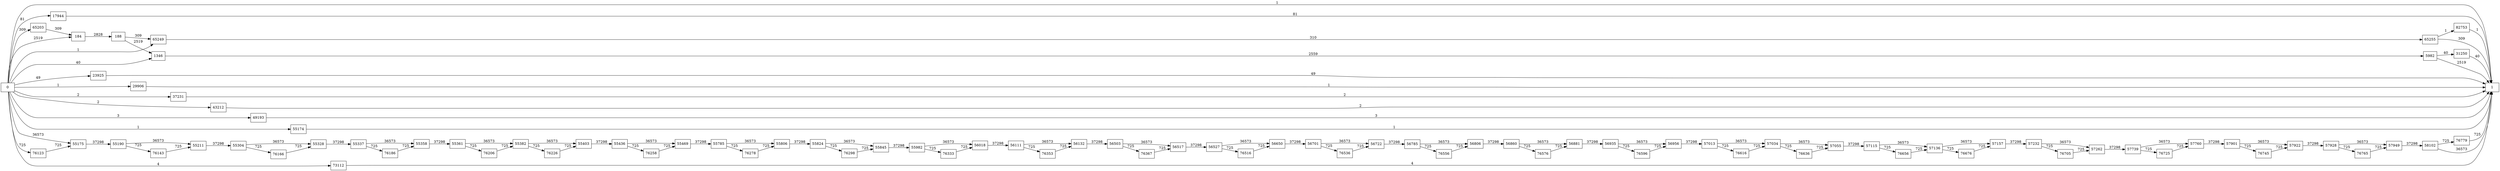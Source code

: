 digraph {
	graph [rankdir=LR]
	node [shape=rectangle]
	184 -> 188 [label=2828]
	188 -> 1346 [label=2519]
	188 -> 65249 [label=309]
	1346 -> 5982 [label=2559]
	5982 -> 1 [label=2519]
	5982 -> 31250 [label=40]
	17944 -> 1 [label=81]
	23925 -> 1 [label=49]
	29906 -> 1 [label=1]
	31250 -> 1 [label=40]
	37231 -> 1 [label=2]
	43212 -> 1 [label=2]
	49193 -> 1 [label=3]
	55174 -> 1 [label=1]
	55175 -> 55190 [label=37298]
	55190 -> 55211 [label=36573]
	55190 -> 76143 [label=725]
	55211 -> 55304 [label=37298]
	55304 -> 55328 [label=36573]
	55304 -> 76166 [label=725]
	55328 -> 55337 [label=37298]
	55337 -> 55358 [label=36573]
	55337 -> 76186 [label=725]
	55358 -> 55361 [label=37298]
	55361 -> 55382 [label=36573]
	55361 -> 76206 [label=725]
	55382 -> 55403 [label=36573]
	55382 -> 76226 [label=725]
	55403 -> 55436 [label=37298]
	55436 -> 55469 [label=36573]
	55436 -> 76258 [label=725]
	55469 -> 55785 [label=37298]
	55785 -> 55806 [label=36573]
	55785 -> 76278 [label=725]
	55806 -> 55824 [label=37298]
	55824 -> 55845 [label=36573]
	55824 -> 76298 [label=725]
	55845 -> 55982 [label=37298]
	55982 -> 56018 [label=36573]
	55982 -> 76333 [label=725]
	56018 -> 56111 [label=37298]
	56111 -> 56132 [label=36573]
	56111 -> 76353 [label=725]
	56132 -> 56503 [label=37298]
	56503 -> 56517 [label=36573]
	56503 -> 76367 [label=725]
	56517 -> 56527 [label=37298]
	56527 -> 56650 [label=36573]
	56527 -> 76516 [label=725]
	56650 -> 56701 [label=37298]
	56701 -> 56722 [label=36573]
	56701 -> 76536 [label=725]
	56722 -> 56785 [label=37298]
	56785 -> 56806 [label=36573]
	56785 -> 76556 [label=725]
	56806 -> 56860 [label=37298]
	56860 -> 56881 [label=36573]
	56860 -> 76576 [label=725]
	56881 -> 56935 [label=37298]
	56935 -> 56956 [label=36573]
	56935 -> 76596 [label=725]
	56956 -> 57013 [label=37298]
	57013 -> 57034 [label=36573]
	57013 -> 76616 [label=725]
	57034 -> 57055 [label=36573]
	57034 -> 76636 [label=725]
	57055 -> 57115 [label=37298]
	57115 -> 57136 [label=36573]
	57115 -> 76656 [label=725]
	57136 -> 57157 [label=36573]
	57136 -> 76676 [label=725]
	57157 -> 57232 [label=37298]
	57232 -> 57262 [label=36573]
	57232 -> 76705 [label=725]
	57262 -> 57739 [label=37298]
	57739 -> 57760 [label=36573]
	57739 -> 76725 [label=725]
	57760 -> 57901 [label=37298]
	57901 -> 57922 [label=36573]
	57901 -> 76745 [label=725]
	57922 -> 57928 [label=37298]
	57928 -> 57949 [label=36573]
	57928 -> 76765 [label=725]
	57949 -> 58102 [label=37298]
	58102 -> 1 [label=36573]
	58102 -> 76779 [label=725]
	65203 -> 184 [label=309]
	65249 -> 65255 [label=310]
	65255 -> 1 [label=309]
	65255 -> 82753 [label=1]
	73112 -> 1 [label=4]
	76123 -> 55175 [label=725]
	76143 -> 55211 [label=725]
	76166 -> 55328 [label=725]
	76186 -> 55358 [label=725]
	76206 -> 55382 [label=725]
	76226 -> 55403 [label=725]
	76258 -> 55469 [label=725]
	76278 -> 55806 [label=725]
	76298 -> 55845 [label=725]
	76333 -> 56018 [label=725]
	76353 -> 56132 [label=725]
	76367 -> 56517 [label=725]
	76516 -> 56650 [label=725]
	76536 -> 56722 [label=725]
	76556 -> 56806 [label=725]
	76576 -> 56881 [label=725]
	76596 -> 56956 [label=725]
	76616 -> 57034 [label=725]
	76636 -> 57055 [label=725]
	76656 -> 57136 [label=725]
	76676 -> 57157 [label=725]
	76705 -> 57262 [label=725]
	76725 -> 57760 [label=725]
	76745 -> 57922 [label=725]
	76765 -> 57949 [label=725]
	76779 -> 1 [label=725]
	82753 -> 1 [label=1]
	0 -> 1346 [label=40]
	0 -> 55175 [label=36573]
	0 -> 184 [label=2519]
	0 -> 1 [label=1]
	0 -> 17944 [label=81]
	0 -> 23925 [label=49]
	0 -> 29906 [label=1]
	0 -> 37231 [label=2]
	0 -> 43212 [label=2]
	0 -> 49193 [label=3]
	0 -> 55174 [label=1]
	0 -> 65203 [label=309]
	0 -> 73112 [label=4]
	0 -> 76123 [label=725]
	0 -> 65249 [label=1]
}
